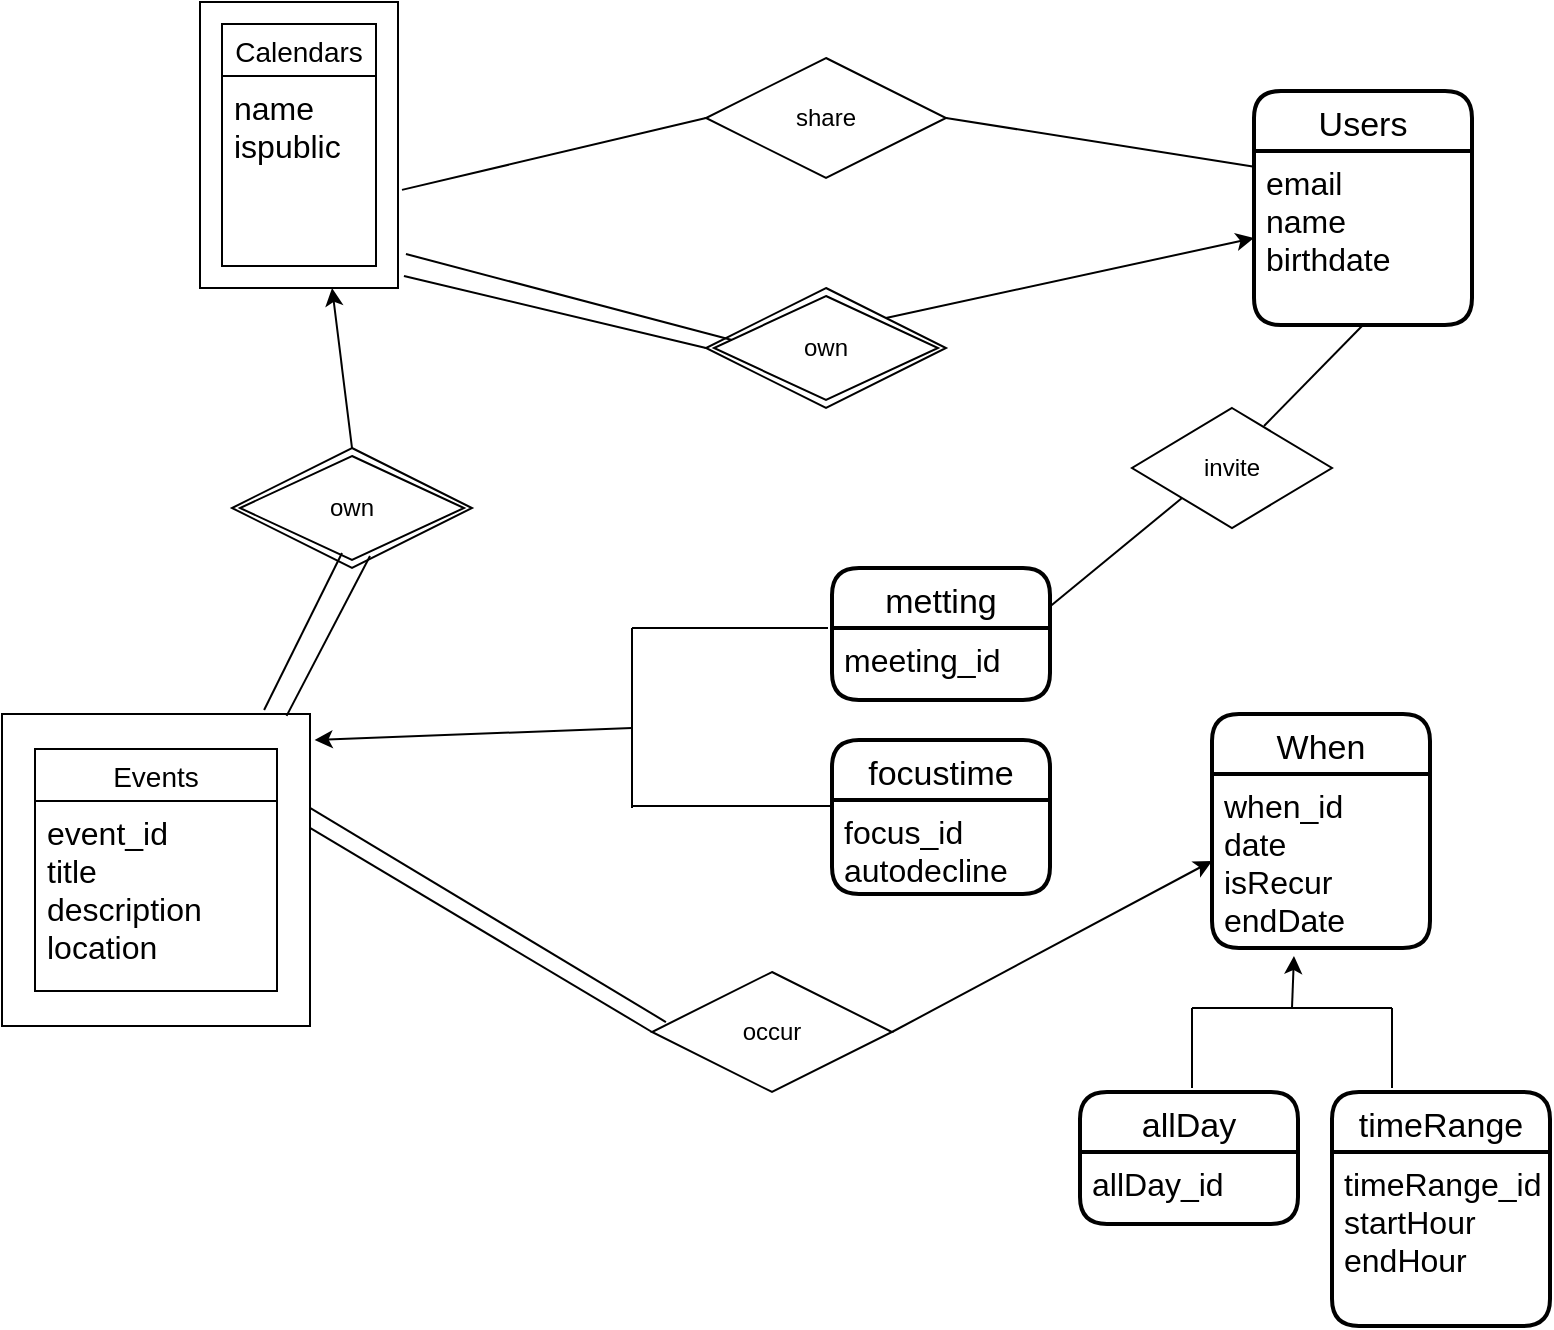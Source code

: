 <mxfile version="16.5.2" type="github">
  <diagram id="kgpKYQtTHZ0yAKxKKP6v" name="Page-1">
    <mxGraphModel dx="1867" dy="689" grid="1" gridSize="11" guides="1" tooltips="1" connect="1" arrows="1" fold="1" page="1" pageScale="1" pageWidth="850" pageHeight="1100" math="0" shadow="0">
      <root>
        <mxCell id="0" />
        <mxCell id="1" parent="0" />
        <mxCell id="GE-RDvmKt15pjjHQEnMM-4" value="" style="endArrow=none;html=1;rounded=0;entryX=-0.006;entryY=0.089;entryDx=0;entryDy=0;entryPerimeter=0;exitX=1;exitY=0.5;exitDx=0;exitDy=0;startArrow=none;" parent="1" source="GE-RDvmKt15pjjHQEnMM-42" target="cPZ5hdvxwTJBf1524TRq-6" edge="1">
          <mxGeometry width="50" height="50" relative="1" as="geometry">
            <mxPoint x="360" y="45" as="sourcePoint" />
            <mxPoint x="519" y="108" as="targetPoint" />
          </mxGeometry>
        </mxCell>
        <mxCell id="GE-RDvmKt15pjjHQEnMM-6" value="" style="endArrow=classic;html=1;rounded=0;entryX=0;entryY=0.5;entryDx=0;entryDy=0;exitX=1;exitY=0;exitDx=0;exitDy=0;" parent="1" source="GE-RDvmKt15pjjHQEnMM-14" target="cPZ5hdvxwTJBf1524TRq-6" edge="1">
          <mxGeometry width="50" height="50" relative="1" as="geometry">
            <mxPoint x="360" y="175" as="sourcePoint" />
            <mxPoint x="521" y="147" as="targetPoint" />
          </mxGeometry>
        </mxCell>
        <mxCell id="GE-RDvmKt15pjjHQEnMM-14" value="own" style="shape=rhombus;double=1;perimeter=rhombusPerimeter;whiteSpace=wrap;html=1;align=center;" parent="1" vertex="1">
          <mxGeometry x="297" y="170" width="120" height="60" as="geometry" />
        </mxCell>
        <mxCell id="GE-RDvmKt15pjjHQEnMM-37" value="" style="endArrow=none;html=1;rounded=0;entryX=0;entryY=0.5;entryDx=0;entryDy=0;exitX=1.02;exitY=0.657;exitDx=0;exitDy=0;exitPerimeter=0;" parent="1" source="vF5NujreFIJhtIzpF-TP-6" target="GE-RDvmKt15pjjHQEnMM-42" edge="1">
          <mxGeometry width="50" height="50" relative="1" as="geometry">
            <mxPoint x="163.019" y="125.995" as="sourcePoint" />
            <mxPoint x="300" y="45" as="targetPoint" />
          </mxGeometry>
        </mxCell>
        <mxCell id="GE-RDvmKt15pjjHQEnMM-38" value="" style="endArrow=none;html=1;rounded=0;entryX=0.108;entryY=0.433;entryDx=0;entryDy=0;exitX=1.04;exitY=0.881;exitDx=0;exitDy=0;entryPerimeter=0;exitPerimeter=0;" parent="1" source="vF5NujreFIJhtIzpF-TP-6" target="GE-RDvmKt15pjjHQEnMM-14" edge="1">
          <mxGeometry width="50" height="50" relative="1" as="geometry">
            <mxPoint x="163.019" y="161.53" as="sourcePoint" />
            <mxPoint x="330" y="95" as="targetPoint" />
          </mxGeometry>
        </mxCell>
        <mxCell id="GE-RDvmKt15pjjHQEnMM-39" value="" style="endArrow=none;html=1;rounded=0;entryX=0;entryY=0.5;entryDx=0;entryDy=0;exitX=1.03;exitY=0.958;exitDx=0;exitDy=0;exitPerimeter=0;" parent="1" target="GE-RDvmKt15pjjHQEnMM-14" edge="1" source="vF5NujreFIJhtIzpF-TP-6">
          <mxGeometry width="50" height="50" relative="1" as="geometry">
            <mxPoint x="154" y="165" as="sourcePoint" />
            <mxPoint x="300" y="200" as="targetPoint" />
          </mxGeometry>
        </mxCell>
        <mxCell id="GE-RDvmKt15pjjHQEnMM-42" value="share" style="shape=rhombus;perimeter=rhombusPerimeter;whiteSpace=wrap;html=1;align=center;" parent="1" vertex="1">
          <mxGeometry x="297" y="55" width="120" height="60" as="geometry" />
        </mxCell>
        <mxCell id="GE-RDvmKt15pjjHQEnMM-51" value="" style="endArrow=none;html=1;rounded=0;entryX=0.058;entryY=0.417;entryDx=0;entryDy=0;entryPerimeter=0;exitX=1;exitY=0.301;exitDx=0;exitDy=0;exitPerimeter=0;" parent="1" source="vF5NujreFIJhtIzpF-TP-5" target="GE-RDvmKt15pjjHQEnMM-54" edge="1">
          <mxGeometry width="50" height="50" relative="1" as="geometry">
            <mxPoint x="169" y="412.25" as="sourcePoint" />
            <mxPoint x="390" y="420" as="targetPoint" />
          </mxGeometry>
        </mxCell>
        <mxCell id="GE-RDvmKt15pjjHQEnMM-52" value="" style="endArrow=none;html=1;rounded=0;entryX=0;entryY=0.5;entryDx=0;entryDy=0;exitX=1;exitY=0.365;exitDx=0;exitDy=0;exitPerimeter=0;" parent="1" source="vF5NujreFIJhtIzpF-TP-5" target="GE-RDvmKt15pjjHQEnMM-54" edge="1">
          <mxGeometry width="50" height="50" relative="1" as="geometry">
            <mxPoint x="170.962" y="423.962" as="sourcePoint" />
            <mxPoint x="390" y="430" as="targetPoint" />
            <Array as="points" />
          </mxGeometry>
        </mxCell>
        <mxCell id="GE-RDvmKt15pjjHQEnMM-54" value="occur" style="shape=rhombus;perimeter=rhombusPerimeter;whiteSpace=wrap;html=1;align=center;" parent="1" vertex="1">
          <mxGeometry x="270" y="512" width="120" height="60" as="geometry" />
        </mxCell>
        <mxCell id="GE-RDvmKt15pjjHQEnMM-55" value="" style="endArrow=classic;html=1;rounded=0;exitX=1;exitY=0.5;exitDx=0;exitDy=0;entryX=0;entryY=0.5;entryDx=0;entryDy=0;" parent="1" source="GE-RDvmKt15pjjHQEnMM-54" target="cPZ5hdvxwTJBf1524TRq-13" edge="1">
          <mxGeometry width="50" height="50" relative="1" as="geometry">
            <mxPoint x="470" y="460" as="sourcePoint" />
            <mxPoint x="542" y="469" as="targetPoint" />
          </mxGeometry>
        </mxCell>
        <mxCell id="GE-RDvmKt15pjjHQEnMM-66" value="" style="endArrow=none;html=1;rounded=0;" parent="1" edge="1">
          <mxGeometry relative="1" as="geometry">
            <mxPoint x="540" y="530" as="sourcePoint" />
            <mxPoint x="640" y="530" as="targetPoint" />
          </mxGeometry>
        </mxCell>
        <mxCell id="GE-RDvmKt15pjjHQEnMM-67" value="" style="endArrow=none;html=1;rounded=0;entryX=0.49;entryY=1.025;entryDx=0;entryDy=0;entryPerimeter=0;" parent="1" edge="1">
          <mxGeometry relative="1" as="geometry">
            <mxPoint x="540" y="570" as="sourcePoint" />
            <mxPoint x="540" y="530" as="targetPoint" />
          </mxGeometry>
        </mxCell>
        <mxCell id="GE-RDvmKt15pjjHQEnMM-68" value="" style="endArrow=none;html=1;rounded=0;entryX=0.49;entryY=1.025;entryDx=0;entryDy=0;entryPerimeter=0;" parent="1" edge="1">
          <mxGeometry relative="1" as="geometry">
            <mxPoint x="640" y="570" as="sourcePoint" />
            <mxPoint x="640" y="530" as="targetPoint" />
          </mxGeometry>
        </mxCell>
        <mxCell id="GE-RDvmKt15pjjHQEnMM-71" value="" style="endArrow=classic;html=1;rounded=0;entryX=0.376;entryY=1.046;entryDx=0;entryDy=0;entryPerimeter=0;" parent="1" target="cPZ5hdvxwTJBf1524TRq-13" edge="1">
          <mxGeometry width="50" height="50" relative="1" as="geometry">
            <mxPoint x="590" y="530" as="sourcePoint" />
            <mxPoint x="590" y="490" as="targetPoint" />
          </mxGeometry>
        </mxCell>
        <mxCell id="GE-RDvmKt15pjjHQEnMM-78" value="" style="endArrow=none;html=1;rounded=0;" parent="1" edge="1">
          <mxGeometry relative="1" as="geometry">
            <mxPoint x="260" y="340" as="sourcePoint" />
            <mxPoint x="260" y="390" as="targetPoint" />
            <Array as="points">
              <mxPoint x="260" y="360" />
            </Array>
          </mxGeometry>
        </mxCell>
        <mxCell id="GE-RDvmKt15pjjHQEnMM-79" value="" style="endArrow=none;html=1;rounded=0;entryX=0.49;entryY=1.025;entryDx=0;entryDy=0;entryPerimeter=0;" parent="1" edge="1">
          <mxGeometry relative="1" as="geometry">
            <mxPoint x="260" y="430" as="sourcePoint" />
            <mxPoint x="260" y="390" as="targetPoint" />
          </mxGeometry>
        </mxCell>
        <mxCell id="GE-RDvmKt15pjjHQEnMM-82" value="" style="endArrow=none;html=1;rounded=0;exitX=1.02;exitY=0.625;exitDx=0;exitDy=0;exitPerimeter=0;entryX=0;entryY=1;entryDx=0;entryDy=0;" parent="1" target="GE-RDvmKt15pjjHQEnMM-83" edge="1">
          <mxGeometry width="50" height="50" relative="1" as="geometry">
            <mxPoint x="462" y="335" as="sourcePoint" />
            <mxPoint x="440" y="270" as="targetPoint" />
          </mxGeometry>
        </mxCell>
        <mxCell id="GE-RDvmKt15pjjHQEnMM-83" value="invite" style="shape=rhombus;perimeter=rhombusPerimeter;whiteSpace=wrap;html=1;align=center;" parent="1" vertex="1">
          <mxGeometry x="510" y="230" width="100" height="60" as="geometry" />
        </mxCell>
        <mxCell id="GE-RDvmKt15pjjHQEnMM-84" value="" style="endArrow=none;html=1;rounded=0;exitX=0.66;exitY=0.15;exitDx=0;exitDy=0;entryX=0.5;entryY=1;entryDx=0;entryDy=0;exitPerimeter=0;" parent="1" source="GE-RDvmKt15pjjHQEnMM-83" target="cPZ5hdvxwTJBf1524TRq-6" edge="1">
          <mxGeometry width="50" height="50" relative="1" as="geometry">
            <mxPoint x="480" y="235" as="sourcePoint" />
            <mxPoint x="569" y="152" as="targetPoint" />
          </mxGeometry>
        </mxCell>
        <mxCell id="GE-RDvmKt15pjjHQEnMM-76" value="" style="endArrow=none;html=1;rounded=0;" parent="1" edge="1">
          <mxGeometry relative="1" as="geometry">
            <mxPoint x="260" y="429" as="sourcePoint" />
            <mxPoint x="360" y="429" as="targetPoint" />
          </mxGeometry>
        </mxCell>
        <mxCell id="GE-RDvmKt15pjjHQEnMM-88" value="" style="endArrow=none;html=1;rounded=0;entryX=-0.02;entryY=0.75;entryDx=0;entryDy=0;entryPerimeter=0;" parent="1" edge="1">
          <mxGeometry relative="1" as="geometry">
            <mxPoint x="260" y="340" as="sourcePoint" />
            <mxPoint x="358" y="340" as="targetPoint" />
          </mxGeometry>
        </mxCell>
        <mxCell id="GE-RDvmKt15pjjHQEnMM-90" value="own" style="shape=rhombus;double=1;perimeter=rhombusPerimeter;whiteSpace=wrap;html=1;align=center;" parent="1" vertex="1">
          <mxGeometry x="60" y="250" width="120" height="60" as="geometry" />
        </mxCell>
        <mxCell id="GE-RDvmKt15pjjHQEnMM-92" value="" style="endArrow=none;html=1;rounded=0;entryX=0.924;entryY=0.006;entryDx=0;entryDy=0;entryPerimeter=0;" parent="1" edge="1" target="vF5NujreFIJhtIzpF-TP-5">
          <mxGeometry width="50" height="50" relative="1" as="geometry">
            <mxPoint x="129" y="304" as="sourcePoint" />
            <mxPoint x="129" y="385" as="targetPoint" />
          </mxGeometry>
        </mxCell>
        <mxCell id="GE-RDvmKt15pjjHQEnMM-95" value="" style="endArrow=classic;html=1;rounded=0;entryX=0.667;entryY=1;entryDx=0;entryDy=0;entryPerimeter=0;" parent="1" target="vF5NujreFIJhtIzpF-TP-6" edge="1">
          <mxGeometry width="50" height="50" relative="1" as="geometry">
            <mxPoint x="120" y="250" as="sourcePoint" />
            <mxPoint x="122.035" y="170.5" as="targetPoint" />
          </mxGeometry>
        </mxCell>
        <mxCell id="GE-RDvmKt15pjjHQEnMM-96" value="" style="endArrow=none;html=1;rounded=0;entryX=0.851;entryY=-0.013;entryDx=0;entryDy=0;entryPerimeter=0;" parent="1" edge="1" target="vF5NujreFIJhtIzpF-TP-5">
          <mxGeometry width="50" height="50" relative="1" as="geometry">
            <mxPoint x="115" y="302.5" as="sourcePoint" />
            <mxPoint x="115" y="385" as="targetPoint" />
          </mxGeometry>
        </mxCell>
        <mxCell id="GE-RDvmKt15pjjHQEnMM-101" value="" style="endArrow=classic;html=1;rounded=0;entryX=1.015;entryY=0.083;entryDx=0;entryDy=0;entryPerimeter=0;" parent="1" target="vF5NujreFIJhtIzpF-TP-5" edge="1">
          <mxGeometry width="50" height="50" relative="1" as="geometry">
            <mxPoint x="260" y="390" as="sourcePoint" />
            <mxPoint x="172.052" y="393.998" as="targetPoint" />
          </mxGeometry>
        </mxCell>
        <mxCell id="cPZ5hdvxwTJBf1524TRq-5" value="Users" style="swimlane;childLayout=stackLayout;horizontal=1;startSize=30;horizontalStack=0;rounded=1;fontSize=17;fontStyle=0;strokeWidth=2;resizeParent=0;resizeLast=1;shadow=0;dashed=0;align=center;" parent="1" vertex="1">
          <mxGeometry x="571" y="71.5" width="109" height="117" as="geometry" />
        </mxCell>
        <mxCell id="cPZ5hdvxwTJBf1524TRq-6" value="email&#xa;name&#xa;birthdate&#xa;" style="align=left;strokeColor=none;fillColor=none;spacingLeft=4;fontSize=16;verticalAlign=top;resizable=0;rotatable=0;part=1;" parent="cPZ5hdvxwTJBf1524TRq-5" vertex="1">
          <mxGeometry y="30" width="109" height="87" as="geometry" />
        </mxCell>
        <mxCell id="cPZ5hdvxwTJBf1524TRq-12" value="When" style="swimlane;childLayout=stackLayout;horizontal=1;startSize=30;horizontalStack=0;rounded=1;fontSize=17;fontStyle=0;strokeWidth=2;resizeParent=0;resizeLast=1;shadow=0;dashed=0;align=center;" parent="1" vertex="1">
          <mxGeometry x="550" y="383" width="109" height="117" as="geometry" />
        </mxCell>
        <mxCell id="cPZ5hdvxwTJBf1524TRq-13" value="when_id&#xa;date&#xa;isRecur&#xa;endDate" style="align=left;strokeColor=none;fillColor=none;spacingLeft=4;fontSize=16;verticalAlign=top;resizable=0;rotatable=0;part=1;" parent="cPZ5hdvxwTJBf1524TRq-12" vertex="1">
          <mxGeometry y="30" width="109" height="87" as="geometry" />
        </mxCell>
        <mxCell id="cPZ5hdvxwTJBf1524TRq-17" value="timeRange" style="swimlane;childLayout=stackLayout;horizontal=1;startSize=30;horizontalStack=0;rounded=1;fontSize=17;fontStyle=0;strokeWidth=2;resizeParent=0;resizeLast=1;shadow=0;dashed=0;align=center;" parent="1" vertex="1">
          <mxGeometry x="610" y="572" width="109" height="117" as="geometry" />
        </mxCell>
        <mxCell id="cPZ5hdvxwTJBf1524TRq-18" value="timeRange_id&#xa;startHour&#xa;endHour" style="align=left;strokeColor=none;fillColor=none;spacingLeft=4;fontSize=16;verticalAlign=top;resizable=0;rotatable=0;part=1;" parent="cPZ5hdvxwTJBf1524TRq-17" vertex="1">
          <mxGeometry y="30" width="109" height="87" as="geometry" />
        </mxCell>
        <mxCell id="cPZ5hdvxwTJBf1524TRq-20" value="focustime" style="swimlane;childLayout=stackLayout;horizontal=1;startSize=30;horizontalStack=0;rounded=1;fontSize=17;fontStyle=0;strokeWidth=2;resizeParent=0;resizeLast=1;shadow=0;dashed=0;align=center;" parent="1" vertex="1">
          <mxGeometry x="360" y="396" width="109" height="77" as="geometry" />
        </mxCell>
        <mxCell id="cPZ5hdvxwTJBf1524TRq-21" value="focus_id&#xa;autodecline" style="align=left;strokeColor=none;fillColor=none;spacingLeft=4;fontSize=16;verticalAlign=top;resizable=0;rotatable=0;part=1;" parent="cPZ5hdvxwTJBf1524TRq-20" vertex="1">
          <mxGeometry y="30" width="109" height="47" as="geometry" />
        </mxCell>
        <mxCell id="cPZ5hdvxwTJBf1524TRq-23" value="metting" style="swimlane;childLayout=stackLayout;horizontal=1;startSize=30;horizontalStack=0;rounded=1;fontSize=17;fontStyle=0;strokeWidth=2;resizeParent=0;resizeLast=1;shadow=0;dashed=0;align=center;" parent="1" vertex="1">
          <mxGeometry x="360" y="310" width="109" height="66" as="geometry">
            <mxRectangle x="360" y="310" width="88" height="30" as="alternateBounds" />
          </mxGeometry>
        </mxCell>
        <mxCell id="cPZ5hdvxwTJBf1524TRq-24" value="meeting_id" style="align=left;strokeColor=none;fillColor=none;spacingLeft=4;fontSize=16;verticalAlign=top;resizable=0;rotatable=0;part=1;" parent="cPZ5hdvxwTJBf1524TRq-23" vertex="1">
          <mxGeometry y="30" width="109" height="36" as="geometry" />
        </mxCell>
        <mxCell id="cPZ5hdvxwTJBf1524TRq-25" value="allDay" style="swimlane;childLayout=stackLayout;horizontal=1;startSize=30;horizontalStack=0;rounded=1;fontSize=17;fontStyle=0;strokeWidth=2;resizeParent=0;resizeLast=1;shadow=0;dashed=0;align=center;" parent="1" vertex="1">
          <mxGeometry x="484" y="572" width="109" height="66" as="geometry">
            <mxRectangle x="360" y="310" width="88" height="30" as="alternateBounds" />
          </mxGeometry>
        </mxCell>
        <mxCell id="cPZ5hdvxwTJBf1524TRq-26" value="allDay_id" style="align=left;strokeColor=none;fillColor=none;spacingLeft=4;fontSize=16;verticalAlign=top;resizable=0;rotatable=0;part=1;" parent="cPZ5hdvxwTJBf1524TRq-25" vertex="1">
          <mxGeometry y="30" width="109" height="36" as="geometry" />
        </mxCell>
        <mxCell id="vF5NujreFIJhtIzpF-TP-1" value="Events" style="swimlane;fontStyle=0;childLayout=stackLayout;horizontal=1;startSize=26;horizontalStack=0;resizeParent=1;resizeParentMax=0;resizeLast=0;collapsible=1;marginBottom=0;align=center;fontSize=14;fillColor=none;" vertex="1" parent="1">
          <mxGeometry x="-38.5" y="400.5" width="121" height="121" as="geometry" />
        </mxCell>
        <mxCell id="vF5NujreFIJhtIzpF-TP-2" value="event_id&#xa;title&#xa;description&#xa;location" style="text;strokeColor=none;fillColor=none;spacingLeft=4;spacingRight=4;overflow=hidden;rotatable=0;points=[[0,0.5],[1,0.5]];portConstraint=eastwest;fontSize=16;" vertex="1" parent="vF5NujreFIJhtIzpF-TP-1">
          <mxGeometry y="26" width="121" height="95" as="geometry" />
        </mxCell>
        <UserObject label="" treeRoot="1" id="vF5NujreFIJhtIzpF-TP-5">
          <mxCell style="whiteSpace=wrap;html=1;align=center;treeFolding=1;treeMoving=1;newEdgeStyle={&quot;edgeStyle&quot;:&quot;elbowEdgeStyle&quot;,&quot;startArrow&quot;:&quot;none&quot;,&quot;endArrow&quot;:&quot;none&quot;};fontSize=16;fillColor=none;" vertex="1" parent="1">
            <mxGeometry x="-55" y="383" width="154" height="156" as="geometry" />
          </mxCell>
        </UserObject>
        <UserObject label="" treeRoot="1" id="vF5NujreFIJhtIzpF-TP-6">
          <mxCell style="whiteSpace=wrap;html=1;align=center;treeFolding=1;treeMoving=1;newEdgeStyle={&quot;edgeStyle&quot;:&quot;elbowEdgeStyle&quot;,&quot;startArrow&quot;:&quot;none&quot;,&quot;endArrow&quot;:&quot;none&quot;};fontSize=16;fillColor=none;" vertex="1" parent="1">
            <mxGeometry x="44" y="27" width="99" height="143" as="geometry" />
          </mxCell>
        </UserObject>
        <mxCell id="vF5NujreFIJhtIzpF-TP-7" value="Calendars" style="swimlane;fontStyle=0;childLayout=stackLayout;horizontal=1;startSize=26;horizontalStack=0;resizeParent=1;resizeParentMax=0;resizeLast=0;collapsible=1;marginBottom=0;align=center;fontSize=14;fillColor=none;" vertex="1" parent="1">
          <mxGeometry x="55" y="38" width="77" height="121" as="geometry" />
        </mxCell>
        <mxCell id="vF5NujreFIJhtIzpF-TP-8" value="name&#xa;ispublic" style="text;strokeColor=none;fillColor=none;spacingLeft=4;spacingRight=4;overflow=hidden;rotatable=0;points=[[0,0.5],[1,0.5]];portConstraint=eastwest;fontSize=16;" vertex="1" parent="vF5NujreFIJhtIzpF-TP-7">
          <mxGeometry y="26" width="77" height="95" as="geometry" />
        </mxCell>
      </root>
    </mxGraphModel>
  </diagram>
</mxfile>
